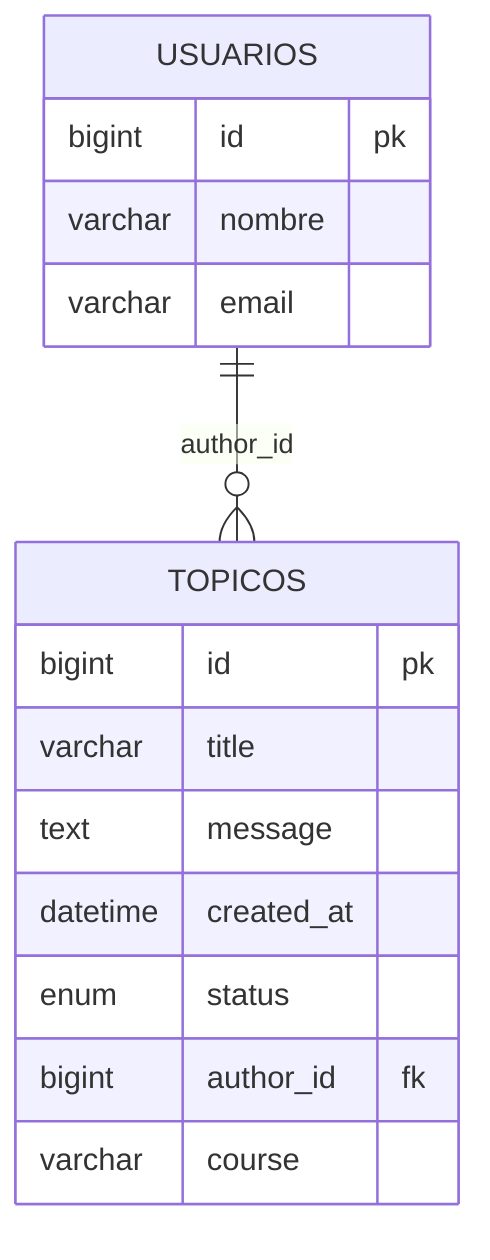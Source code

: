 erDiagram
USUARIOS ||--o{ TOPICOS : author_id
USUARIOS {
bigint id pk
varchar nombre
varchar email
}
TOPICOS {
bigint id pk
varchar title
text message
datetime created_at
enum status
bigint author_id fk
varchar course
}